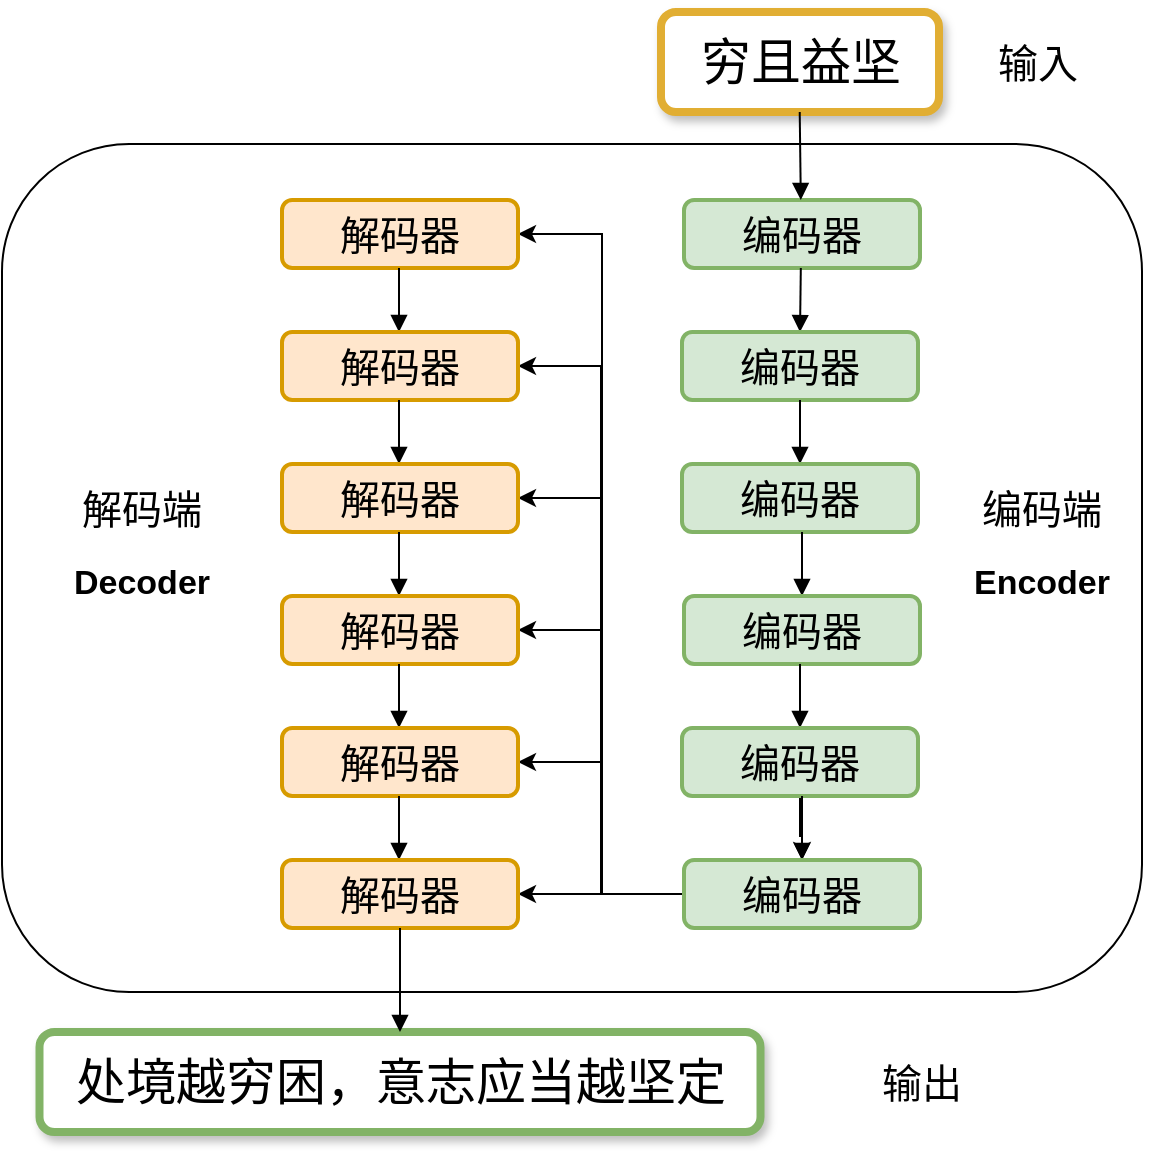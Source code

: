 <mxfile version="21.3.2" type="github">
  <diagram name="第 1 页" id="HBdq7s2gMRr6pUkGgD1W">
    <mxGraphModel dx="2458" dy="2150" grid="1" gridSize="10" guides="1" tooltips="1" connect="1" arrows="1" fold="1" page="1" pageScale="1" pageWidth="827" pageHeight="1169" math="0" shadow="0">
      <root>
        <mxCell id="0" />
        <mxCell id="1" parent="0" />
        <mxCell id="lrugsAHYkj4KjiBpkNaX-73" value="" style="rounded=1;whiteSpace=wrap;html=1;textOpacity=0;" vertex="1" parent="1">
          <mxGeometry x="-340" y="56" width="570" height="424" as="geometry" />
        </mxCell>
        <mxCell id="2" value="穷且益坚" style="whiteSpace=wrap;strokeWidth=4;fontFamily=Verdana;labelBackgroundColor=default;labelBorderColor=none;fontSize=25;rounded=1;glass=0;shadow=1;fontStyle=0;horizontal=1;verticalAlign=middle;strokeColor=#e1ae33;" parent="1" vertex="1">
          <mxGeometry x="-10.5" y="-10" width="139" height="50" as="geometry" />
        </mxCell>
        <mxCell id="3" value="编码器" style="whiteSpace=wrap;strokeWidth=2;fontSize=20;fontFamily=Verdana;fillColor=#d5e8d4;strokeColor=#82b366;rounded=1;" parent="1" vertex="1">
          <mxGeometry x="1" y="84" width="118" height="34" as="geometry" />
        </mxCell>
        <mxCell id="18" value="" style="curved=1;startArrow=none;endArrow=block;exitX=0.499;exitY=1;entryX=0.495;entryY=0;" parent="1" source="2" target="3" edge="1">
          <mxGeometry relative="1" as="geometry">
            <Array as="points" />
          </mxGeometry>
        </mxCell>
        <mxCell id="19" value="" style="curved=1;startArrow=none;endArrow=block;exitX=0.495;exitY=1;entryX=0.5;entryY=0;entryDx=0;entryDy=0;" parent="1" source="3" target="lrugsAHYkj4KjiBpkNaX-32" edge="1">
          <mxGeometry relative="1" as="geometry">
            <Array as="points" />
            <mxPoint x="59" y="140" as="targetPoint" />
          </mxGeometry>
        </mxCell>
        <mxCell id="lrugsAHYkj4KjiBpkNaX-32" value="编码器" style="whiteSpace=wrap;strokeWidth=2;fontSize=20;fontFamily=Verdana;fillColor=#d5e8d4;strokeColor=#82b366;rounded=1;" vertex="1" parent="1">
          <mxGeometry y="150" width="118" height="34" as="geometry" />
        </mxCell>
        <mxCell id="lrugsAHYkj4KjiBpkNaX-33" value="" style="curved=1;startArrow=none;endArrow=block;exitX=0.495;exitY=1;entryX=0.5;entryY=0;entryDx=0;entryDy=0;" edge="1" parent="1" target="lrugsAHYkj4KjiBpkNaX-34">
          <mxGeometry relative="1" as="geometry">
            <Array as="points" />
            <mxPoint x="59" y="184" as="sourcePoint" />
            <mxPoint x="59" y="206" as="targetPoint" />
          </mxGeometry>
        </mxCell>
        <mxCell id="lrugsAHYkj4KjiBpkNaX-34" value="编码器" style="whiteSpace=wrap;strokeWidth=2;fontSize=20;fontFamily=Verdana;fillColor=#d5e8d4;strokeColor=#82b366;rounded=1;" vertex="1" parent="1">
          <mxGeometry y="216" width="118" height="34" as="geometry" />
        </mxCell>
        <mxCell id="lrugsAHYkj4KjiBpkNaX-37" value="" style="curved=1;startArrow=none;endArrow=block;exitX=0.495;exitY=1;entryX=0.5;entryY=0;entryDx=0;entryDy=0;" edge="1" parent="1" target="lrugsAHYkj4KjiBpkNaX-38">
          <mxGeometry relative="1" as="geometry">
            <Array as="points" />
            <mxPoint x="60" y="250" as="sourcePoint" />
            <mxPoint x="60" y="272" as="targetPoint" />
          </mxGeometry>
        </mxCell>
        <mxCell id="lrugsAHYkj4KjiBpkNaX-38" value="编码器" style="whiteSpace=wrap;strokeWidth=2;fontSize=20;fontFamily=Verdana;fillColor=#d5e8d4;strokeColor=#82b366;rounded=1;" vertex="1" parent="1">
          <mxGeometry x="1" y="282" width="118" height="34" as="geometry" />
        </mxCell>
        <mxCell id="lrugsAHYkj4KjiBpkNaX-39" value="" style="curved=1;startArrow=none;endArrow=block;exitX=0.495;exitY=1;entryX=0.5;entryY=0;entryDx=0;entryDy=0;" edge="1" parent="1" target="lrugsAHYkj4KjiBpkNaX-40">
          <mxGeometry relative="1" as="geometry">
            <Array as="points" />
            <mxPoint x="59" y="316" as="sourcePoint" />
            <mxPoint x="59" y="338" as="targetPoint" />
          </mxGeometry>
        </mxCell>
        <mxCell id="lrugsAHYkj4KjiBpkNaX-46" value="" style="edgeStyle=orthogonalEdgeStyle;rounded=0;orthogonalLoop=1;jettySize=auto;html=1;" edge="1" parent="1" source="lrugsAHYkj4KjiBpkNaX-40" target="lrugsAHYkj4KjiBpkNaX-42">
          <mxGeometry relative="1" as="geometry" />
        </mxCell>
        <mxCell id="lrugsAHYkj4KjiBpkNaX-40" value="编码器" style="whiteSpace=wrap;strokeWidth=2;fontSize=20;fontFamily=Verdana;fillColor=#d5e8d4;strokeColor=#82b366;rounded=1;" vertex="1" parent="1">
          <mxGeometry y="348" width="118" height="34" as="geometry" />
        </mxCell>
        <mxCell id="lrugsAHYkj4KjiBpkNaX-41" value="" style="curved=1;startArrow=none;endArrow=block;exitX=0.495;exitY=1;entryX=0.5;entryY=0;entryDx=0;entryDy=0;" edge="1" parent="1" target="lrugsAHYkj4KjiBpkNaX-42">
          <mxGeometry relative="1" as="geometry">
            <Array as="points" />
            <mxPoint x="60" y="382" as="sourcePoint" />
            <mxPoint x="60" y="404" as="targetPoint" />
          </mxGeometry>
        </mxCell>
        <mxCell id="lrugsAHYkj4KjiBpkNaX-80" value="" style="edgeStyle=orthogonalEdgeStyle;rounded=0;orthogonalLoop=1;jettySize=auto;html=1;" edge="1" parent="1" source="lrugsAHYkj4KjiBpkNaX-42" target="lrugsAHYkj4KjiBpkNaX-68">
          <mxGeometry relative="1" as="geometry" />
        </mxCell>
        <mxCell id="lrugsAHYkj4KjiBpkNaX-81" style="edgeStyle=orthogonalEdgeStyle;rounded=0;orthogonalLoop=1;jettySize=auto;html=1;entryX=1;entryY=0.5;entryDx=0;entryDy=0;" edge="1" parent="1" target="lrugsAHYkj4KjiBpkNaX-44">
          <mxGeometry relative="1" as="geometry">
            <mxPoint x="-40" y="370" as="sourcePoint" />
            <Array as="points">
              <mxPoint x="-40" y="431" />
              <mxPoint x="-40" y="101" />
            </Array>
          </mxGeometry>
        </mxCell>
        <mxCell id="lrugsAHYkj4KjiBpkNaX-82" style="edgeStyle=orthogonalEdgeStyle;rounded=0;orthogonalLoop=1;jettySize=auto;html=1;entryX=1;entryY=0.5;entryDx=0;entryDy=0;" edge="1" parent="1" source="lrugsAHYkj4KjiBpkNaX-42" target="lrugsAHYkj4KjiBpkNaX-49">
          <mxGeometry relative="1" as="geometry" />
        </mxCell>
        <mxCell id="lrugsAHYkj4KjiBpkNaX-83" style="edgeStyle=orthogonalEdgeStyle;rounded=0;orthogonalLoop=1;jettySize=auto;html=1;entryX=1;entryY=0.5;entryDx=0;entryDy=0;" edge="1" parent="1" source="lrugsAHYkj4KjiBpkNaX-42" target="lrugsAHYkj4KjiBpkNaX-60">
          <mxGeometry relative="1" as="geometry" />
        </mxCell>
        <mxCell id="lrugsAHYkj4KjiBpkNaX-84" style="edgeStyle=orthogonalEdgeStyle;rounded=0;orthogonalLoop=1;jettySize=auto;html=1;entryX=1;entryY=0.5;entryDx=0;entryDy=0;" edge="1" parent="1" source="lrugsAHYkj4KjiBpkNaX-42" target="lrugsAHYkj4KjiBpkNaX-63">
          <mxGeometry relative="1" as="geometry" />
        </mxCell>
        <mxCell id="lrugsAHYkj4KjiBpkNaX-85" style="edgeStyle=orthogonalEdgeStyle;rounded=0;orthogonalLoop=1;jettySize=auto;html=1;entryX=1;entryY=0.5;entryDx=0;entryDy=0;" edge="1" parent="1" source="lrugsAHYkj4KjiBpkNaX-42" target="lrugsAHYkj4KjiBpkNaX-65">
          <mxGeometry relative="1" as="geometry" />
        </mxCell>
        <mxCell id="lrugsAHYkj4KjiBpkNaX-42" value="编码器" style="whiteSpace=wrap;strokeWidth=2;fontSize=20;fontFamily=Verdana;fillColor=#d5e8d4;strokeColor=#82b366;rounded=1;" vertex="1" parent="1">
          <mxGeometry x="1" y="414" width="118" height="34" as="geometry" />
        </mxCell>
        <mxCell id="lrugsAHYkj4KjiBpkNaX-44" value="解码器" style="whiteSpace=wrap;strokeWidth=2;fontSize=20;fontFamily=Verdana;fillColor=#ffe6cc;strokeColor=#d79b00;rounded=1;" vertex="1" parent="1">
          <mxGeometry x="-200" y="84" width="118" height="34" as="geometry" />
        </mxCell>
        <mxCell id="lrugsAHYkj4KjiBpkNaX-48" value="" style="curved=1;startArrow=none;endArrow=block;exitX=0.495;exitY=1;entryX=0.5;entryY=0;entryDx=0;entryDy=0;" edge="1" parent="1">
          <mxGeometry relative="1" as="geometry">
            <Array as="points" />
            <mxPoint x="-141.5" y="118" as="sourcePoint" />
            <mxPoint x="-141.5" y="150" as="targetPoint" />
          </mxGeometry>
        </mxCell>
        <mxCell id="lrugsAHYkj4KjiBpkNaX-49" value="解码器" style="whiteSpace=wrap;strokeWidth=2;fontSize=20;fontFamily=Verdana;fillColor=#ffe6cc;strokeColor=#d79b00;rounded=1;" vertex="1" parent="1">
          <mxGeometry x="-200" y="150" width="118" height="34" as="geometry" />
        </mxCell>
        <mxCell id="lrugsAHYkj4KjiBpkNaX-59" value="" style="curved=1;startArrow=none;endArrow=block;exitX=0.495;exitY=1;entryX=0.5;entryY=0;entryDx=0;entryDy=0;" edge="1" parent="1">
          <mxGeometry relative="1" as="geometry">
            <Array as="points" />
            <mxPoint x="-141.5" y="184" as="sourcePoint" />
            <mxPoint x="-141.5" y="216" as="targetPoint" />
          </mxGeometry>
        </mxCell>
        <mxCell id="lrugsAHYkj4KjiBpkNaX-60" value="解码器" style="whiteSpace=wrap;strokeWidth=2;fontSize=20;fontFamily=Verdana;fillColor=#ffe6cc;strokeColor=#d79b00;rounded=1;" vertex="1" parent="1">
          <mxGeometry x="-200" y="216" width="118" height="34" as="geometry" />
        </mxCell>
        <mxCell id="lrugsAHYkj4KjiBpkNaX-62" value="" style="curved=1;startArrow=none;endArrow=block;exitX=0.495;exitY=1;entryX=0.5;entryY=0;entryDx=0;entryDy=0;" edge="1" parent="1">
          <mxGeometry relative="1" as="geometry">
            <Array as="points" />
            <mxPoint x="-141.5" y="250" as="sourcePoint" />
            <mxPoint x="-141.5" y="282" as="targetPoint" />
          </mxGeometry>
        </mxCell>
        <mxCell id="lrugsAHYkj4KjiBpkNaX-63" value="解码器" style="whiteSpace=wrap;strokeWidth=2;fontSize=20;fontFamily=Verdana;fillColor=#ffe6cc;strokeColor=#d79b00;rounded=1;" vertex="1" parent="1">
          <mxGeometry x="-200" y="282" width="118" height="34" as="geometry" />
        </mxCell>
        <mxCell id="lrugsAHYkj4KjiBpkNaX-64" value="" style="curved=1;startArrow=none;endArrow=block;exitX=0.495;exitY=1;entryX=0.5;entryY=0;entryDx=0;entryDy=0;" edge="1" parent="1">
          <mxGeometry relative="1" as="geometry">
            <Array as="points" />
            <mxPoint x="-141.5" y="316" as="sourcePoint" />
            <mxPoint x="-141.5" y="348" as="targetPoint" />
          </mxGeometry>
        </mxCell>
        <mxCell id="lrugsAHYkj4KjiBpkNaX-65" value="解码器" style="whiteSpace=wrap;strokeWidth=2;fontSize=20;fontFamily=Verdana;fillColor=#ffe6cc;strokeColor=#d79b00;rounded=1;" vertex="1" parent="1">
          <mxGeometry x="-200" y="348" width="118" height="34" as="geometry" />
        </mxCell>
        <mxCell id="lrugsAHYkj4KjiBpkNaX-67" value="" style="curved=1;startArrow=none;endArrow=block;exitX=0.495;exitY=1;entryX=0.5;entryY=0;entryDx=0;entryDy=0;" edge="1" parent="1">
          <mxGeometry relative="1" as="geometry">
            <Array as="points" />
            <mxPoint x="-141.5" y="382" as="sourcePoint" />
            <mxPoint x="-141.5" y="414" as="targetPoint" />
          </mxGeometry>
        </mxCell>
        <mxCell id="lrugsAHYkj4KjiBpkNaX-68" value="解码器" style="whiteSpace=wrap;strokeWidth=2;fontSize=20;fontFamily=Verdana;fillColor=#ffe6cc;strokeColor=#d79b00;rounded=1;" vertex="1" parent="1">
          <mxGeometry x="-200" y="414" width="118" height="34" as="geometry" />
        </mxCell>
        <mxCell id="lrugsAHYkj4KjiBpkNaX-70" value="处境越穷困，意志应当越坚定" style="whiteSpace=wrap;strokeWidth=4;fontFamily=Verdana;labelBackgroundColor=default;labelBorderColor=none;fontSize=25;rounded=1;glass=0;shadow=1;fontStyle=0;horizontal=1;verticalAlign=middle;strokeColor=#82b366;" vertex="1" parent="1">
          <mxGeometry x="-321.25" y="500" width="360.5" height="50" as="geometry" />
        </mxCell>
        <mxCell id="lrugsAHYkj4KjiBpkNaX-72" value="" style="curved=1;startArrow=none;endArrow=block;exitX=0.5;exitY=1;entryX=0.5;entryY=0;exitDx=0;exitDy=0;entryDx=0;entryDy=0;" edge="1" parent="1" source="lrugsAHYkj4KjiBpkNaX-68" target="lrugsAHYkj4KjiBpkNaX-70">
          <mxGeometry relative="1" as="geometry">
            <Array as="points" />
            <mxPoint x="69" y="50" as="sourcePoint" />
            <mxPoint x="69" y="94" as="targetPoint" />
          </mxGeometry>
        </mxCell>
        <mxCell id="lrugsAHYkj4KjiBpkNaX-75" value="&lt;font style=&quot;font-family: Verdana; font-size: 20px;&quot;&gt;解码&lt;/font&gt;&lt;span style=&quot;font-family: Verdana; font-size: 20px;&quot;&gt;端&lt;br&gt;&lt;/span&gt;&lt;br&gt;&lt;font style=&quot;font-size: 17px;&quot;&gt;&lt;b&gt;Decoder&lt;/b&gt;&lt;/font&gt;" style="whiteSpace=wrap;html=1;aspect=fixed;strokeColor=none;" vertex="1" parent="1">
          <mxGeometry x="-310" y="216" width="80" height="80" as="geometry" />
        </mxCell>
        <mxCell id="lrugsAHYkj4KjiBpkNaX-76" value="&lt;font style=&quot;font-size: 20px;&quot; face=&quot;Verdana&quot;&gt;编码端&lt;/font&gt;&lt;br style=&quot;border-color: var(--border-color);&quot;&gt;&lt;br style=&quot;border-color: var(--border-color);&quot;&gt;&lt;font style=&quot;border-color: var(--border-color); font-size: 17px;&quot;&gt;&lt;b style=&quot;border-color: var(--border-color);&quot;&gt;Encoder&lt;/b&gt;&lt;/font&gt;" style="whiteSpace=wrap;html=1;aspect=fixed;strokeColor=none;" vertex="1" parent="1">
          <mxGeometry x="140" y="216" width="80" height="80" as="geometry" />
        </mxCell>
        <mxCell id="lrugsAHYkj4KjiBpkNaX-77" value="&lt;font face=&quot;Verdana&quot; style=&quot;font-size: 20px;&quot;&gt;输入&lt;/font&gt;" style="rounded=0;whiteSpace=wrap;html=1;strokeColor=none;opacity=0;" vertex="1" parent="1">
          <mxGeometry x="118" y="-15" width="120" height="60" as="geometry" />
        </mxCell>
        <mxCell id="lrugsAHYkj4KjiBpkNaX-78" value="&lt;font face=&quot;Verdana&quot; style=&quot;font-size: 20px;&quot;&gt;输出&lt;/font&gt;" style="rounded=0;whiteSpace=wrap;html=1;strokeColor=none;opacity=0;" vertex="1" parent="1">
          <mxGeometry x="60" y="495" width="120" height="60" as="geometry" />
        </mxCell>
      </root>
    </mxGraphModel>
  </diagram>
</mxfile>
